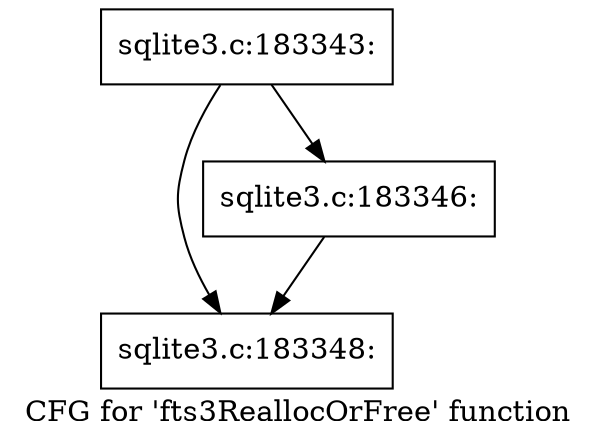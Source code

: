 digraph "CFG for 'fts3ReallocOrFree' function" {
	label="CFG for 'fts3ReallocOrFree' function";

	Node0x55c0fae458c0 [shape=record,label="{sqlite3.c:183343:}"];
	Node0x55c0fae458c0 -> Node0x55c0fae5d240;
	Node0x55c0fae458c0 -> Node0x55c0fae5d1f0;
	Node0x55c0fae5d1f0 [shape=record,label="{sqlite3.c:183346:}"];
	Node0x55c0fae5d1f0 -> Node0x55c0fae5d240;
	Node0x55c0fae5d240 [shape=record,label="{sqlite3.c:183348:}"];
}
